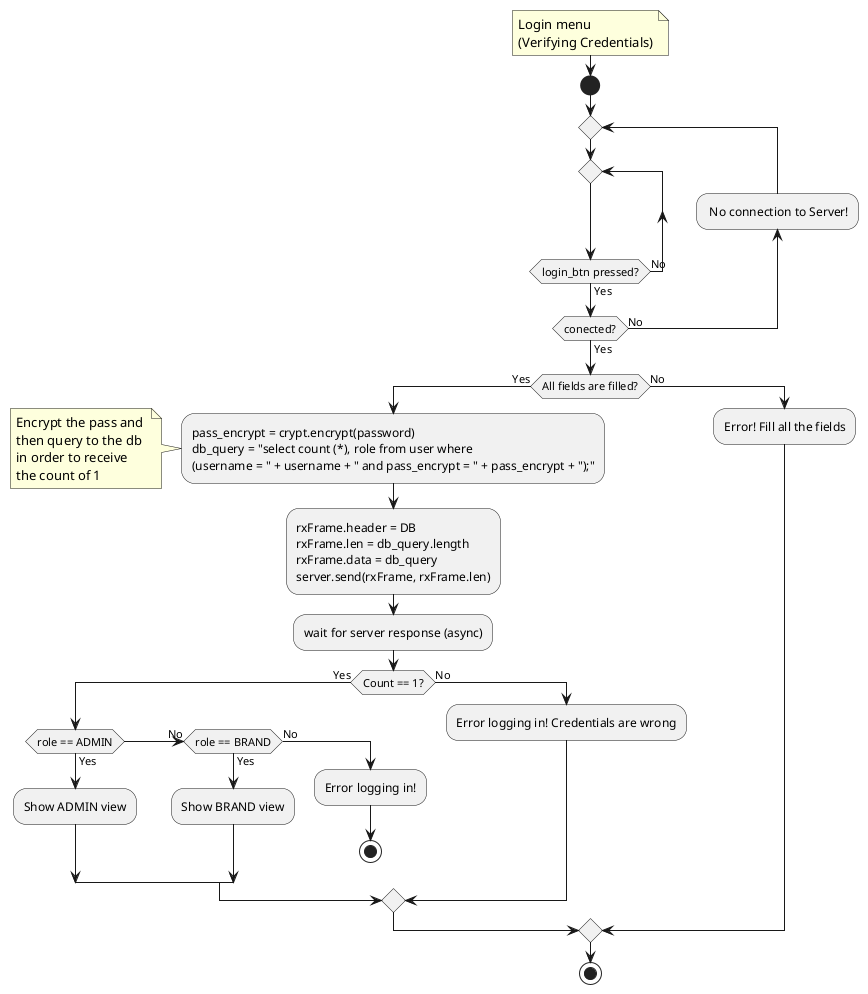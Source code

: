 @startuml
'-----------------------
  note right
    Login menu
    (Verifying Credentials)
  end note
'-----------------------
  start
    repeat
      repeat
      repeat while(login_btn pressed?) is (No) not (Yes)
      backward: No connection to Server!;
    repeat while(conected?) is (No) not (Yes)  
    if (All fields are filled?) then (Yes)  
    
        :pass_encrypt = crypt.encrypt(password)
        db_query = "select count (*), role from user where
        (username = " + username + " and pass_encrypt = " + pass_encrypt + ");";

        note left
            Encrypt the pass and 
            then query to the db
            in order to receive 
            the count of 1
        end note

        :rxFrame.header = DB
        rxFrame.len = db_query.length
        rxFrame.data = db_query
        server.send(rxFrame, rxFrame.len);

        :wait for server response (async);
      
        if(Count == 1?) then (Yes)
          if (role == ADMIN) then (Yes)
              :Show ADMIN view;
          (No) elseif (role == BRAND) then (Yes)
              :Show BRAND view;
          else (No)
            :Error logging in!;
            stop
          endif

        else (No)
            :Error logging in! Credentials are wrong;
        endif
    else (No)
        :Error! Fill all the fields;
    endif   
  stop
  
'-----------------------
@enduml
